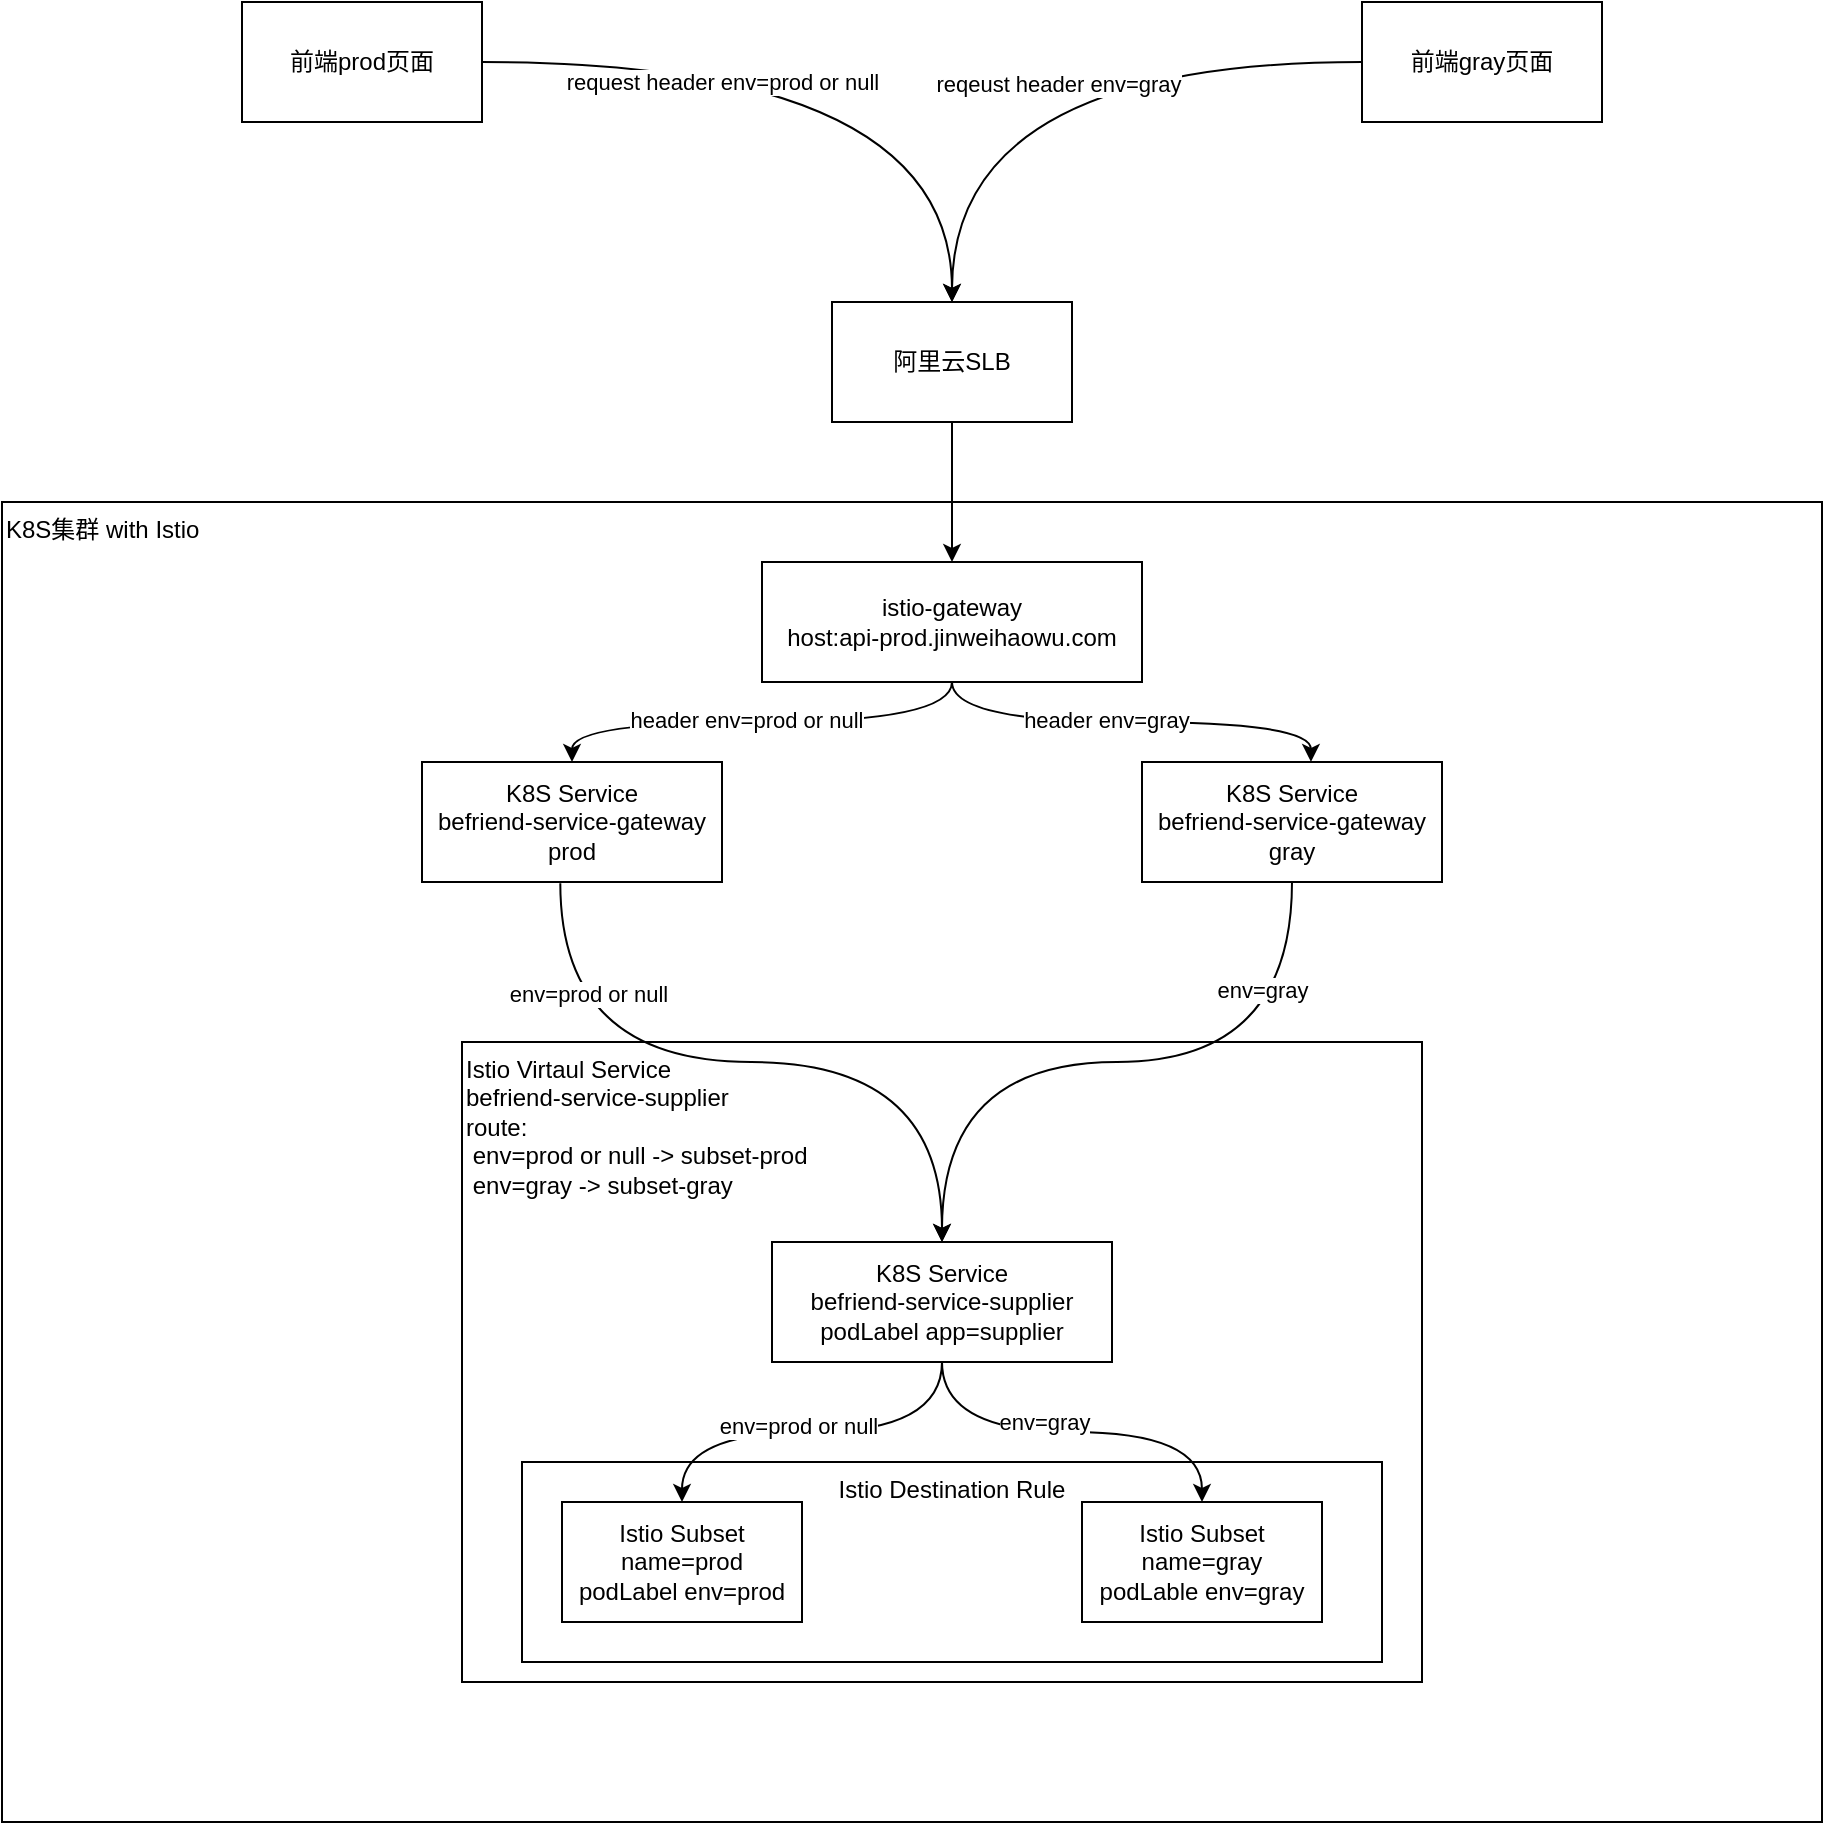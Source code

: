 <mxfile version="16.5.6" type="github">
  <diagram id="1AcJaDzlzkorBh6IL32U" name="第 1 页">
    <mxGraphModel dx="1747" dy="1681" grid="1" gridSize="10" guides="1" tooltips="1" connect="1" arrows="1" fold="1" page="1" pageScale="1" pageWidth="827" pageHeight="1169" math="0" shadow="0">
      <root>
        <mxCell id="0" />
        <mxCell id="1" parent="0" />
        <mxCell id="zcJ7lCNdR5RqkjKMGWOm-2" value="K8S集群 with Istio" style="rounded=0;whiteSpace=wrap;html=1;align=left;verticalAlign=top;" vertex="1" parent="1">
          <mxGeometry x="-40" y="70" width="910" height="660" as="geometry" />
        </mxCell>
        <mxCell id="zcJ7lCNdR5RqkjKMGWOm-3" value="K8S Service&lt;br&gt;befriend-service-gateway&lt;br&gt;prod" style="rounded=0;whiteSpace=wrap;html=1;" vertex="1" parent="1">
          <mxGeometry x="170" y="200" width="150" height="60" as="geometry" />
        </mxCell>
        <mxCell id="zcJ7lCNdR5RqkjKMGWOm-4" value="K8S Service&lt;br&gt;befriend-service-gateway&lt;br&gt;gray" style="rounded=0;whiteSpace=wrap;html=1;" vertex="1" parent="1">
          <mxGeometry x="530" y="200" width="150" height="60" as="geometry" />
        </mxCell>
        <mxCell id="zcJ7lCNdR5RqkjKMGWOm-6" style="edgeStyle=orthogonalEdgeStyle;rounded=0;orthogonalLoop=1;jettySize=auto;html=1;entryX=0.5;entryY=0;entryDx=0;entryDy=0;exitX=0.5;exitY=1;exitDx=0;exitDy=0;curved=1;" edge="1" parent="1" source="zcJ7lCNdR5RqkjKMGWOm-5" target="zcJ7lCNdR5RqkjKMGWOm-3">
          <mxGeometry relative="1" as="geometry" />
        </mxCell>
        <mxCell id="zcJ7lCNdR5RqkjKMGWOm-8" value="header env=prod or null" style="edgeLabel;html=1;align=center;verticalAlign=middle;resizable=0;points=[];" vertex="1" connectable="0" parent="zcJ7lCNdR5RqkjKMGWOm-6">
          <mxGeometry x="0.076" y="-1" relative="1" as="geometry">
            <mxPoint as="offset" />
          </mxGeometry>
        </mxCell>
        <mxCell id="zcJ7lCNdR5RqkjKMGWOm-7" style="edgeStyle=orthogonalEdgeStyle;rounded=0;orthogonalLoop=1;jettySize=auto;html=1;entryX=0.563;entryY=-0.001;entryDx=0;entryDy=0;entryPerimeter=0;curved=1;" edge="1" parent="1" source="zcJ7lCNdR5RqkjKMGWOm-5" target="zcJ7lCNdR5RqkjKMGWOm-4">
          <mxGeometry relative="1" as="geometry" />
        </mxCell>
        <mxCell id="zcJ7lCNdR5RqkjKMGWOm-9" value="header env=gray" style="edgeLabel;html=1;align=center;verticalAlign=middle;resizable=0;points=[];" vertex="1" connectable="0" parent="zcJ7lCNdR5RqkjKMGWOm-7">
          <mxGeometry x="-0.117" y="1" relative="1" as="geometry">
            <mxPoint as="offset" />
          </mxGeometry>
        </mxCell>
        <mxCell id="zcJ7lCNdR5RqkjKMGWOm-5" value="istio-gateway&lt;br&gt;host:api-prod.jinweihaowu.com" style="rounded=0;whiteSpace=wrap;html=1;" vertex="1" parent="1">
          <mxGeometry x="340" y="100" width="190" height="60" as="geometry" />
        </mxCell>
        <mxCell id="zcJ7lCNdR5RqkjKMGWOm-17" style="edgeStyle=orthogonalEdgeStyle;curved=1;rounded=0;orthogonalLoop=1;jettySize=auto;html=1;entryX=0.5;entryY=0;entryDx=0;entryDy=0;" edge="1" parent="1" source="zcJ7lCNdR5RqkjKMGWOm-10" target="zcJ7lCNdR5RqkjKMGWOm-5">
          <mxGeometry relative="1" as="geometry" />
        </mxCell>
        <mxCell id="zcJ7lCNdR5RqkjKMGWOm-10" value="阿里云SLB" style="rounded=0;whiteSpace=wrap;html=1;" vertex="1" parent="1">
          <mxGeometry x="375" y="-30" width="120" height="60" as="geometry" />
        </mxCell>
        <mxCell id="zcJ7lCNdR5RqkjKMGWOm-13" style="edgeStyle=orthogonalEdgeStyle;curved=1;rounded=0;orthogonalLoop=1;jettySize=auto;html=1;entryX=0.5;entryY=0;entryDx=0;entryDy=0;" edge="1" parent="1" source="zcJ7lCNdR5RqkjKMGWOm-11" target="zcJ7lCNdR5RqkjKMGWOm-10">
          <mxGeometry relative="1" as="geometry" />
        </mxCell>
        <mxCell id="zcJ7lCNdR5RqkjKMGWOm-15" value="request header env=prod or null" style="edgeLabel;html=1;align=center;verticalAlign=middle;resizable=0;points=[];" vertex="1" connectable="0" parent="zcJ7lCNdR5RqkjKMGWOm-13">
          <mxGeometry x="-0.641" y="-3" relative="1" as="geometry">
            <mxPoint x="56" y="7" as="offset" />
          </mxGeometry>
        </mxCell>
        <mxCell id="zcJ7lCNdR5RqkjKMGWOm-11" value="前端prod页面" style="rounded=0;whiteSpace=wrap;html=1;" vertex="1" parent="1">
          <mxGeometry x="80" y="-180" width="120" height="60" as="geometry" />
        </mxCell>
        <mxCell id="zcJ7lCNdR5RqkjKMGWOm-14" style="edgeStyle=orthogonalEdgeStyle;curved=1;rounded=0;orthogonalLoop=1;jettySize=auto;html=1;entryX=0.5;entryY=0;entryDx=0;entryDy=0;" edge="1" parent="1" source="zcJ7lCNdR5RqkjKMGWOm-12" target="zcJ7lCNdR5RqkjKMGWOm-10">
          <mxGeometry relative="1" as="geometry" />
        </mxCell>
        <mxCell id="zcJ7lCNdR5RqkjKMGWOm-16" value="reqeust header env=gray" style="edgeLabel;html=1;align=center;verticalAlign=middle;resizable=0;points=[];" vertex="1" connectable="0" parent="zcJ7lCNdR5RqkjKMGWOm-14">
          <mxGeometry x="-0.062" y="11" relative="1" as="geometry">
            <mxPoint as="offset" />
          </mxGeometry>
        </mxCell>
        <mxCell id="zcJ7lCNdR5RqkjKMGWOm-12" value="前端gray页面" style="rounded=0;whiteSpace=wrap;html=1;" vertex="1" parent="1">
          <mxGeometry x="640" y="-180" width="120" height="60" as="geometry" />
        </mxCell>
        <mxCell id="zcJ7lCNdR5RqkjKMGWOm-20" value="Istio Virtaul Service&lt;br&gt;befriend-service-supplier&lt;br&gt;route:&lt;br&gt;&lt;span style=&quot;white-space: pre&quot;&gt;	&lt;/span&gt;env=prod or null -&amp;gt; subset-prod&lt;br&gt;&lt;span style=&quot;white-space: pre&quot;&gt;	&lt;/span&gt;env=gray -&amp;gt; subset-gray" style="rounded=0;whiteSpace=wrap;html=1;align=left;verticalAlign=top;" vertex="1" parent="1">
          <mxGeometry x="190" y="340" width="480" height="320" as="geometry" />
        </mxCell>
        <mxCell id="zcJ7lCNdR5RqkjKMGWOm-23" value="K8S Service&lt;br&gt;befriend-service-supplier&lt;br&gt;podLabel app=supplier" style="rounded=0;whiteSpace=wrap;html=1;" vertex="1" parent="1">
          <mxGeometry x="345" y="440" width="170" height="60" as="geometry" />
        </mxCell>
        <mxCell id="zcJ7lCNdR5RqkjKMGWOm-24" value="Istio Destination Rule" style="rounded=0;whiteSpace=wrap;html=1;verticalAlign=top;" vertex="1" parent="1">
          <mxGeometry x="220" y="550" width="430" height="100" as="geometry" />
        </mxCell>
        <mxCell id="zcJ7lCNdR5RqkjKMGWOm-22" style="edgeStyle=orthogonalEdgeStyle;curved=1;rounded=0;orthogonalLoop=1;jettySize=auto;html=1;exitX=0.5;exitY=1;exitDx=0;exitDy=0;entryX=0.5;entryY=0;entryDx=0;entryDy=0;" edge="1" parent="1" source="zcJ7lCNdR5RqkjKMGWOm-4" target="zcJ7lCNdR5RqkjKMGWOm-23">
          <mxGeometry relative="1" as="geometry" />
        </mxCell>
        <mxCell id="zcJ7lCNdR5RqkjKMGWOm-32" value="env=gray" style="edgeLabel;html=1;align=center;verticalAlign=middle;resizable=0;points=[];" vertex="1" connectable="0" parent="zcJ7lCNdR5RqkjKMGWOm-22">
          <mxGeometry x="-0.699" y="-15" relative="1" as="geometry">
            <mxPoint as="offset" />
          </mxGeometry>
        </mxCell>
        <mxCell id="zcJ7lCNdR5RqkjKMGWOm-21" style="edgeStyle=orthogonalEdgeStyle;curved=1;rounded=0;orthogonalLoop=1;jettySize=auto;html=1;exitX=0.461;exitY=1.01;exitDx=0;exitDy=0;exitPerimeter=0;entryX=0.5;entryY=0;entryDx=0;entryDy=0;" edge="1" parent="1" source="zcJ7lCNdR5RqkjKMGWOm-3" target="zcJ7lCNdR5RqkjKMGWOm-23">
          <mxGeometry relative="1" as="geometry" />
        </mxCell>
        <mxCell id="zcJ7lCNdR5RqkjKMGWOm-31" value="env=prod or null" style="edgeLabel;html=1;align=center;verticalAlign=middle;resizable=0;points=[];" vertex="1" connectable="0" parent="zcJ7lCNdR5RqkjKMGWOm-21">
          <mxGeometry x="-0.704" y="14" relative="1" as="geometry">
            <mxPoint as="offset" />
          </mxGeometry>
        </mxCell>
        <mxCell id="zcJ7lCNdR5RqkjKMGWOm-25" value="Istio Subset&lt;br&gt;name=prod&lt;br&gt;podLabel env=prod" style="rounded=0;whiteSpace=wrap;html=1;" vertex="1" parent="1">
          <mxGeometry x="240" y="570" width="120" height="60" as="geometry" />
        </mxCell>
        <mxCell id="zcJ7lCNdR5RqkjKMGWOm-26" value="Istio Subset&lt;br&gt;name=gray&lt;br&gt;podLable env=gray" style="rounded=0;whiteSpace=wrap;html=1;" vertex="1" parent="1">
          <mxGeometry x="500" y="570" width="120" height="60" as="geometry" />
        </mxCell>
        <mxCell id="zcJ7lCNdR5RqkjKMGWOm-27" style="edgeStyle=orthogonalEdgeStyle;curved=1;rounded=0;orthogonalLoop=1;jettySize=auto;html=1;entryX=0.5;entryY=0;entryDx=0;entryDy=0;" edge="1" parent="1" source="zcJ7lCNdR5RqkjKMGWOm-23" target="zcJ7lCNdR5RqkjKMGWOm-25">
          <mxGeometry relative="1" as="geometry" />
        </mxCell>
        <mxCell id="zcJ7lCNdR5RqkjKMGWOm-29" value="env=prod or null" style="edgeLabel;html=1;align=center;verticalAlign=middle;resizable=0;points=[];" vertex="1" connectable="0" parent="zcJ7lCNdR5RqkjKMGWOm-27">
          <mxGeometry x="0.072" y="-3" relative="1" as="geometry">
            <mxPoint as="offset" />
          </mxGeometry>
        </mxCell>
        <mxCell id="zcJ7lCNdR5RqkjKMGWOm-28" style="edgeStyle=orthogonalEdgeStyle;curved=1;rounded=0;orthogonalLoop=1;jettySize=auto;html=1;entryX=0.5;entryY=0;entryDx=0;entryDy=0;" edge="1" parent="1" source="zcJ7lCNdR5RqkjKMGWOm-23" target="zcJ7lCNdR5RqkjKMGWOm-26">
          <mxGeometry relative="1" as="geometry" />
        </mxCell>
        <mxCell id="zcJ7lCNdR5RqkjKMGWOm-30" value="env=gray" style="edgeLabel;html=1;align=center;verticalAlign=middle;resizable=0;points=[];" vertex="1" connectable="0" parent="zcJ7lCNdR5RqkjKMGWOm-28">
          <mxGeometry x="-0.256" y="2" relative="1" as="geometry">
            <mxPoint x="11" y="-3" as="offset" />
          </mxGeometry>
        </mxCell>
      </root>
    </mxGraphModel>
  </diagram>
</mxfile>
